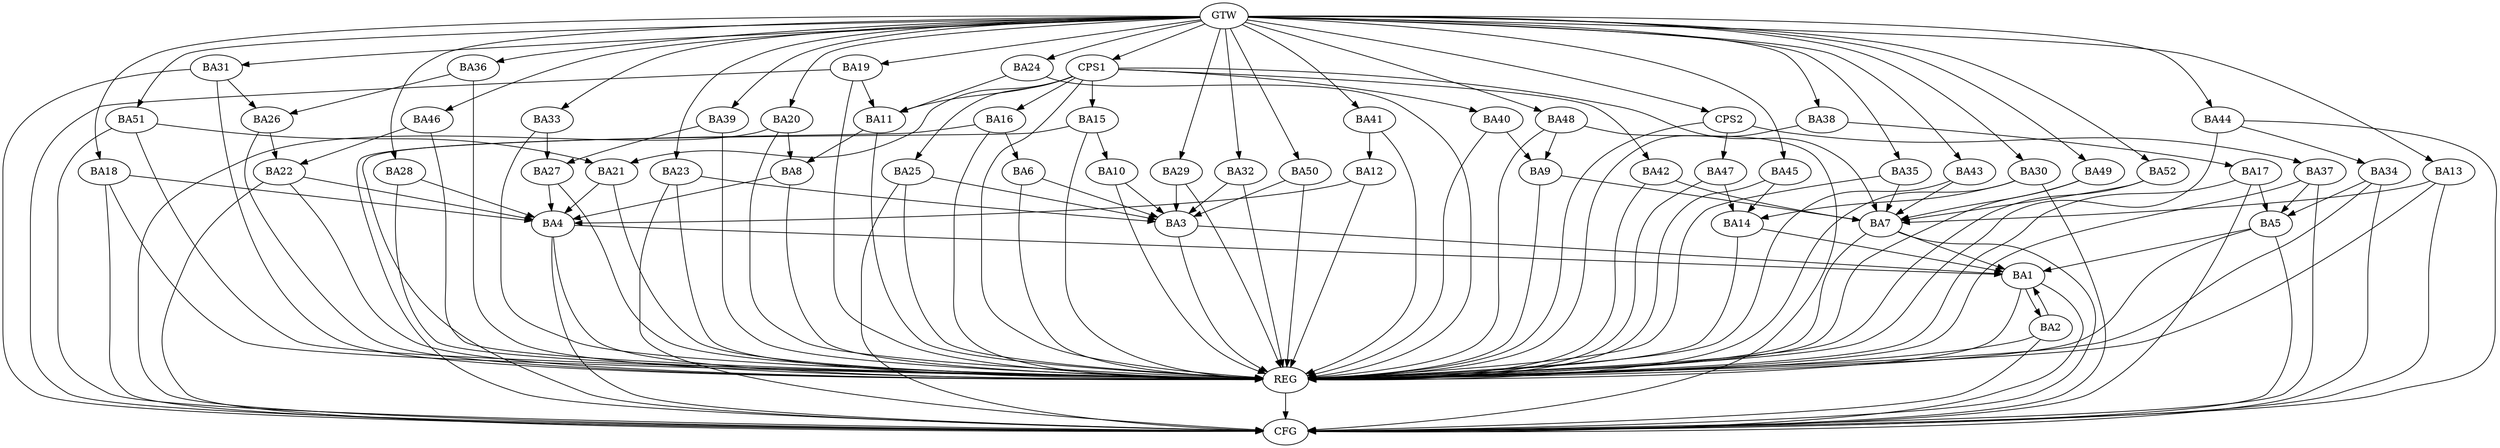 strict digraph G {
  BA1 [ label="BA1" ];
  BA2 [ label="BA2" ];
  BA3 [ label="BA3" ];
  BA4 [ label="BA4" ];
  BA5 [ label="BA5" ];
  BA6 [ label="BA6" ];
  BA7 [ label="BA7" ];
  BA8 [ label="BA8" ];
  BA9 [ label="BA9" ];
  BA10 [ label="BA10" ];
  BA11 [ label="BA11" ];
  BA12 [ label="BA12" ];
  BA13 [ label="BA13" ];
  BA14 [ label="BA14" ];
  BA15 [ label="BA15" ];
  BA16 [ label="BA16" ];
  BA17 [ label="BA17" ];
  BA18 [ label="BA18" ];
  BA19 [ label="BA19" ];
  BA20 [ label="BA20" ];
  BA21 [ label="BA21" ];
  BA22 [ label="BA22" ];
  BA23 [ label="BA23" ];
  BA24 [ label="BA24" ];
  BA25 [ label="BA25" ];
  BA26 [ label="BA26" ];
  BA27 [ label="BA27" ];
  BA28 [ label="BA28" ];
  BA29 [ label="BA29" ];
  BA30 [ label="BA30" ];
  BA31 [ label="BA31" ];
  BA32 [ label="BA32" ];
  BA33 [ label="BA33" ];
  BA34 [ label="BA34" ];
  BA35 [ label="BA35" ];
  BA36 [ label="BA36" ];
  BA37 [ label="BA37" ];
  BA38 [ label="BA38" ];
  BA39 [ label="BA39" ];
  BA40 [ label="BA40" ];
  BA41 [ label="BA41" ];
  BA42 [ label="BA42" ];
  BA43 [ label="BA43" ];
  BA44 [ label="BA44" ];
  BA45 [ label="BA45" ];
  BA46 [ label="BA46" ];
  BA47 [ label="BA47" ];
  BA48 [ label="BA48" ];
  BA49 [ label="BA49" ];
  BA50 [ label="BA50" ];
  BA51 [ label="BA51" ];
  BA52 [ label="BA52" ];
  CPS1 [ label="CPS1" ];
  CPS2 [ label="CPS2" ];
  GTW [ label="GTW" ];
  REG [ label="REG" ];
  CFG [ label="CFG" ];
  BA1 -> BA2;
  BA2 -> BA1;
  BA3 -> BA1;
  BA4 -> BA1;
  BA5 -> BA1;
  BA6 -> BA3;
  BA7 -> BA1;
  BA8 -> BA4;
  BA9 -> BA7;
  BA10 -> BA3;
  BA11 -> BA8;
  BA12 -> BA4;
  BA13 -> BA7;
  BA14 -> BA1;
  BA15 -> BA10;
  BA16 -> BA6;
  BA17 -> BA5;
  BA18 -> BA4;
  BA19 -> BA11;
  BA20 -> BA8;
  BA21 -> BA4;
  BA22 -> BA4;
  BA23 -> BA3;
  BA24 -> BA11;
  BA25 -> BA3;
  BA26 -> BA22;
  BA27 -> BA4;
  BA28 -> BA4;
  BA29 -> BA3;
  BA30 -> BA14;
  BA31 -> BA26;
  BA32 -> BA3;
  BA33 -> BA27;
  BA34 -> BA5;
  BA35 -> BA7;
  BA36 -> BA26;
  BA37 -> BA5;
  BA38 -> BA17;
  BA39 -> BA27;
  BA40 -> BA9;
  BA41 -> BA12;
  BA42 -> BA7;
  BA43 -> BA7;
  BA44 -> BA34;
  BA45 -> BA14;
  BA46 -> BA22;
  BA47 -> BA14;
  BA48 -> BA9;
  BA49 -> BA7;
  BA50 -> BA3;
  BA51 -> BA21;
  BA52 -> BA7;
  CPS1 -> BA25;
  CPS1 -> BA16;
  CPS1 -> BA7;
  CPS1 -> BA15;
  CPS1 -> BA21;
  CPS1 -> BA11;
  CPS1 -> BA42;
  CPS1 -> BA40;
  CPS2 -> BA37;
  CPS2 -> BA47;
  GTW -> BA13;
  GTW -> BA18;
  GTW -> BA19;
  GTW -> BA20;
  GTW -> BA23;
  GTW -> BA24;
  GTW -> BA28;
  GTW -> BA29;
  GTW -> BA30;
  GTW -> BA31;
  GTW -> BA32;
  GTW -> BA33;
  GTW -> BA35;
  GTW -> BA36;
  GTW -> BA38;
  GTW -> BA39;
  GTW -> BA41;
  GTW -> BA43;
  GTW -> BA44;
  GTW -> BA45;
  GTW -> BA46;
  GTW -> BA48;
  GTW -> BA49;
  GTW -> BA50;
  GTW -> BA51;
  GTW -> BA52;
  GTW -> CPS1;
  GTW -> CPS2;
  BA1 -> REG;
  BA2 -> REG;
  BA3 -> REG;
  BA4 -> REG;
  BA5 -> REG;
  BA6 -> REG;
  BA7 -> REG;
  BA8 -> REG;
  BA9 -> REG;
  BA10 -> REG;
  BA11 -> REG;
  BA12 -> REG;
  BA13 -> REG;
  BA14 -> REG;
  BA15 -> REG;
  BA16 -> REG;
  BA17 -> REG;
  BA18 -> REG;
  BA19 -> REG;
  BA20 -> REG;
  BA21 -> REG;
  BA22 -> REG;
  BA23 -> REG;
  BA24 -> REG;
  BA25 -> REG;
  BA26 -> REG;
  BA27 -> REG;
  BA28 -> REG;
  BA29 -> REG;
  BA30 -> REG;
  BA31 -> REG;
  BA32 -> REG;
  BA33 -> REG;
  BA34 -> REG;
  BA35 -> REG;
  BA36 -> REG;
  BA37 -> REG;
  BA38 -> REG;
  BA39 -> REG;
  BA40 -> REG;
  BA41 -> REG;
  BA42 -> REG;
  BA43 -> REG;
  BA44 -> REG;
  BA45 -> REG;
  BA46 -> REG;
  BA47 -> REG;
  BA48 -> REG;
  BA49 -> REG;
  BA50 -> REG;
  BA51 -> REG;
  BA52 -> REG;
  CPS1 -> REG;
  CPS2 -> REG;
  BA5 -> CFG;
  BA30 -> CFG;
  BA34 -> CFG;
  BA19 -> CFG;
  BA1 -> CFG;
  BA13 -> CFG;
  BA44 -> CFG;
  BA17 -> CFG;
  BA16 -> CFG;
  BA18 -> CFG;
  BA48 -> CFG;
  BA15 -> CFG;
  BA2 -> CFG;
  BA20 -> CFG;
  BA25 -> CFG;
  BA37 -> CFG;
  BA4 -> CFG;
  BA7 -> CFG;
  BA23 -> CFG;
  BA22 -> CFG;
  BA31 -> CFG;
  BA51 -> CFG;
  REG -> CFG;
}
